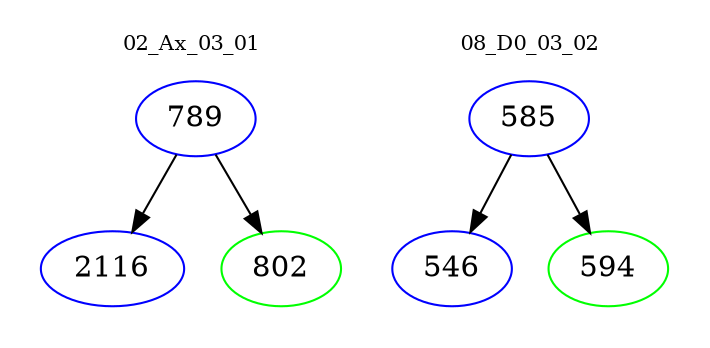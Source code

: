digraph{
subgraph cluster_0 {
color = white
label = "02_Ax_03_01";
fontsize=10;
T0_789 [label="789", color="blue"]
T0_789 -> T0_2116 [color="black"]
T0_2116 [label="2116", color="blue"]
T0_789 -> T0_802 [color="black"]
T0_802 [label="802", color="green"]
}
subgraph cluster_1 {
color = white
label = "08_D0_03_02";
fontsize=10;
T1_585 [label="585", color="blue"]
T1_585 -> T1_546 [color="black"]
T1_546 [label="546", color="blue"]
T1_585 -> T1_594 [color="black"]
T1_594 [label="594", color="green"]
}
}
